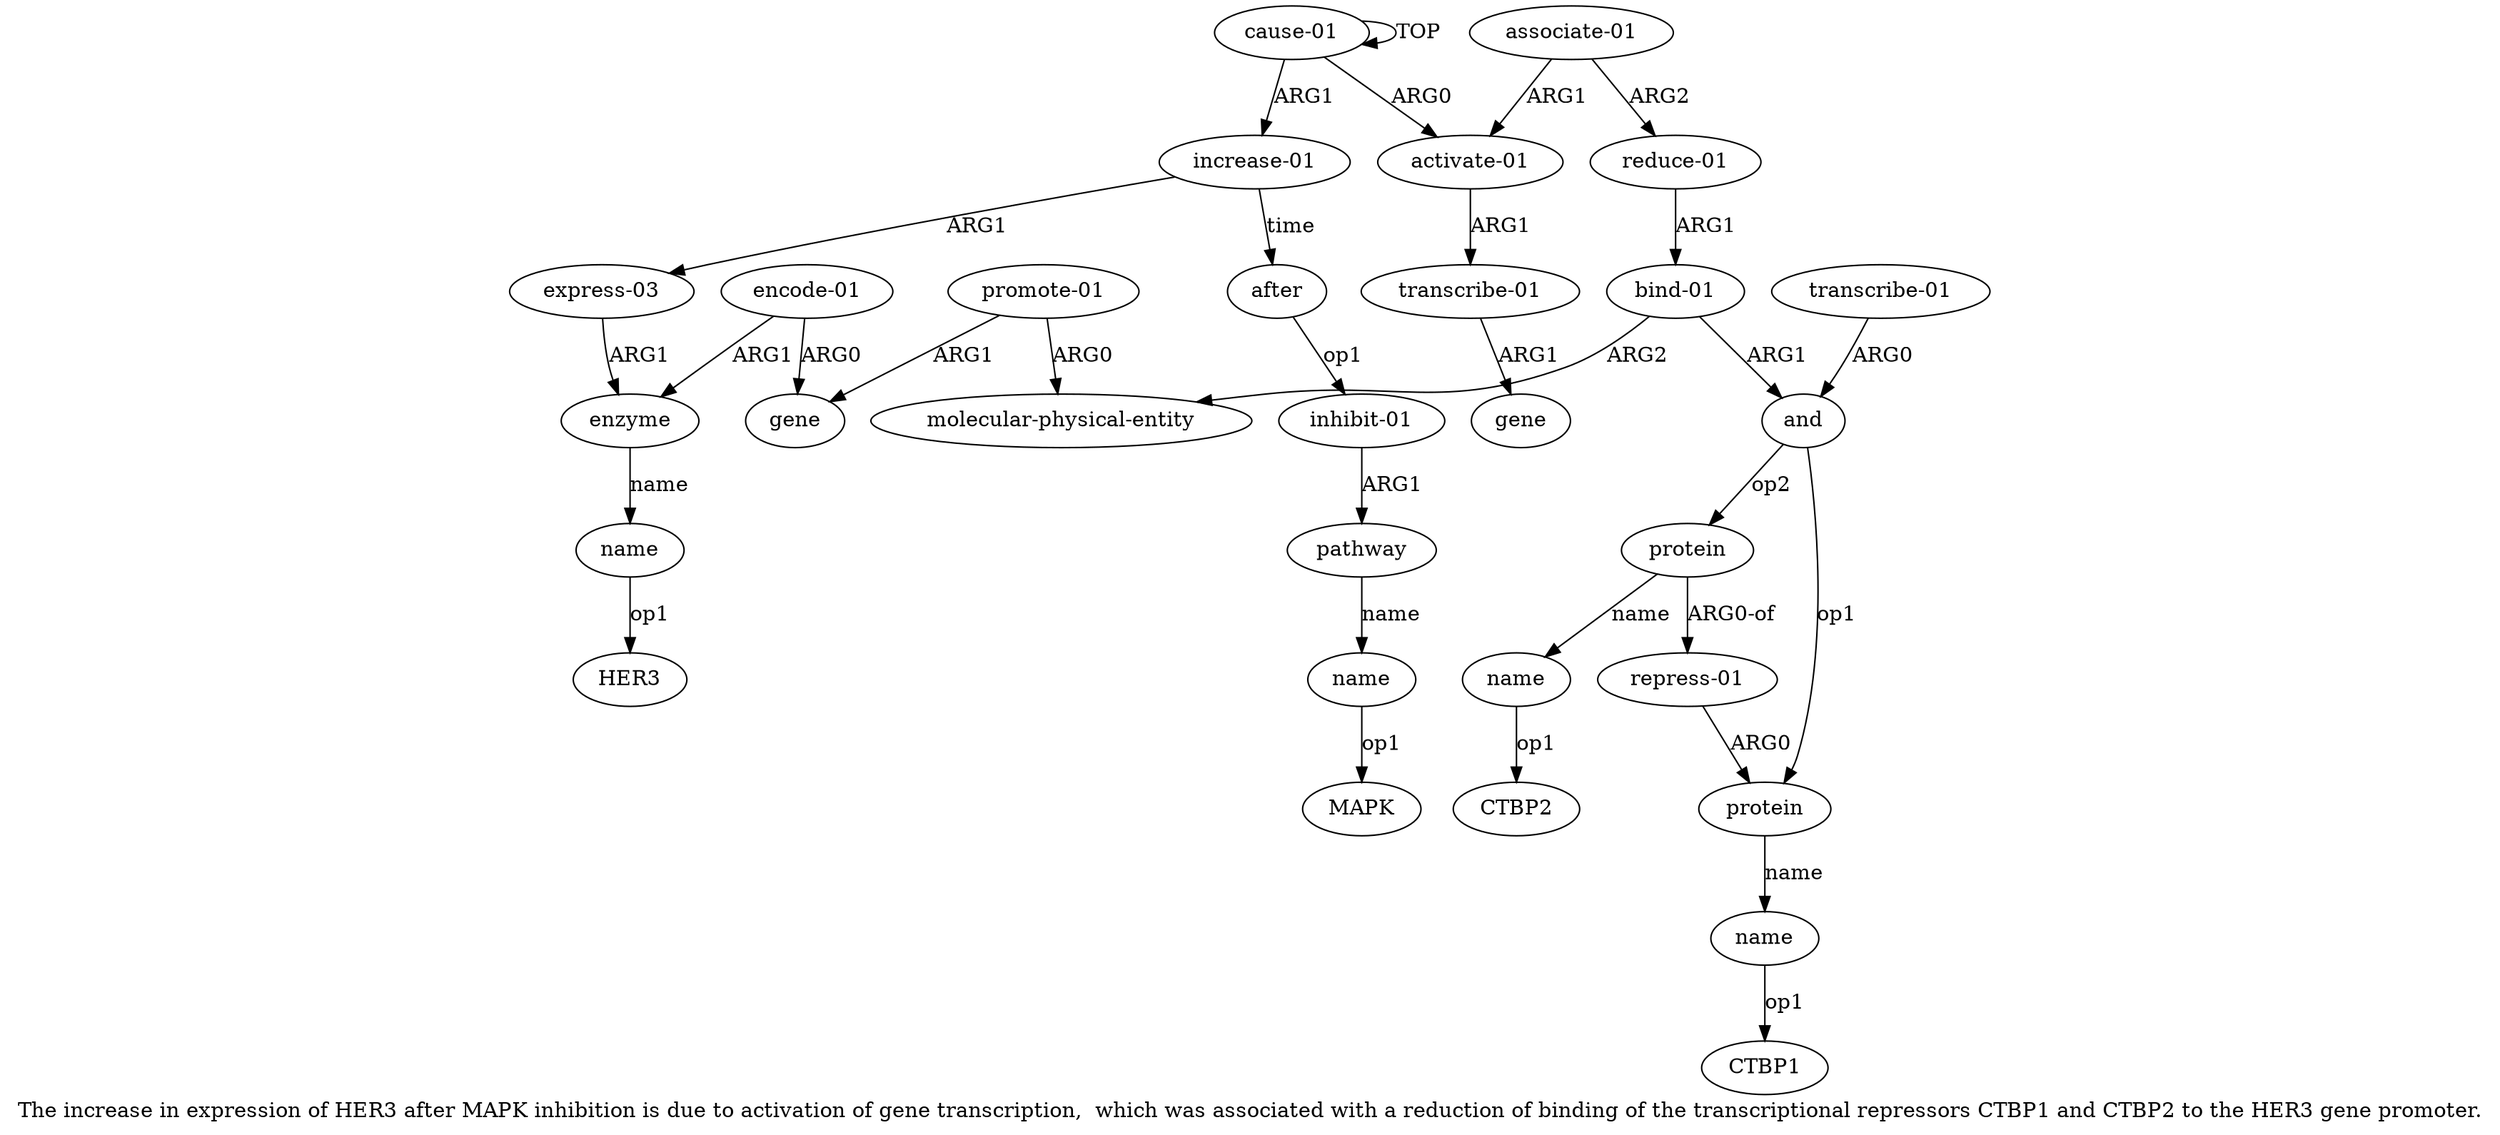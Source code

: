 digraph  {
	graph [label="The increase in expression of HER3 after MAPK inhibition is due to activation of gene transcription,  which was associated with \
a reduction of binding of the transcriptional repressors CTBP1 and CTBP2 to the HER3 gene promoter."];
	node [label="\N"];
	a20	 [color=black,
		gold_ind=20,
		gold_label=enzyme,
		label=enzyme,
		test_ind=20,
		test_label=enzyme];
	a21	 [color=black,
		gold_ind=21,
		gold_label=name,
		label=name,
		test_ind=21,
		test_label=name];
	a20 -> a21 [key=0,
	color=black,
	gold_label=name,
	label=name,
	test_label=name];
"a21 HER3" [color=black,
	gold_ind=-1,
	gold_label=HER3,
	label=HER3,
	test_ind=-1,
	test_label=HER3];
a21 -> "a21 HER3" [key=0,
color=black,
gold_label=op1,
label=op1,
test_label=op1];
a22 [color=black,
gold_ind=22,
gold_label=after,
label=after,
test_ind=22,
test_label=after];
a23 [color=black,
gold_ind=23,
gold_label="inhibit-01",
label="inhibit-01",
test_ind=23,
test_label="inhibit-01"];
a22 -> a23 [key=0,
color=black,
gold_label=op1,
label=op1,
test_label=op1];
a24 [color=black,
gold_ind=24,
gold_label=pathway,
label=pathway,
test_ind=24,
test_label=pathway];
a23 -> a24 [key=0,
color=black,
gold_label=ARG1,
label=ARG1,
test_label=ARG1];
a25 [color=black,
gold_ind=25,
gold_label=name,
label=name,
test_ind=25,
test_label=name];
a24 -> a25 [key=0,
color=black,
gold_label=name,
label=name,
test_label=name];
"a25 MAPK" [color=black,
gold_ind=-1,
gold_label=MAPK,
label=MAPK,
test_ind=-1,
test_label=MAPK];
a25 -> "a25 MAPK" [key=0,
color=black,
gold_label=op1,
label=op1,
test_label=op1];
"a12 CTBP2" [color=black,
gold_ind=-1,
gold_label=CTBP2,
label=CTBP2,
test_ind=-1,
test_label=CTBP2];
a15 [color=black,
gold_ind=15,
gold_label="promote-01",
label="promote-01",
test_ind=15,
test_label="promote-01"];
a14 [color=black,
gold_ind=14,
gold_label="molecular-physical-entity",
label="molecular-physical-entity",
test_ind=14,
test_label="molecular-physical-entity"];
a15 -> a14 [key=0,
color=black,
gold_label=ARG0,
label=ARG0,
test_label=ARG0];
a16 [color=black,
gold_ind=16,
gold_label=gene,
label=gene,
test_ind=16,
test_label=gene];
a15 -> a16 [key=0,
color=black,
gold_label=ARG1,
label=ARG1,
test_label=ARG1];
a17 [color=black,
gold_ind=17,
gold_label="encode-01",
label="encode-01",
test_ind=17,
test_label="encode-01"];
a17 -> a20 [key=0,
color=black,
gold_label=ARG1,
label=ARG1,
test_label=ARG1];
a17 -> a16 [key=0,
color=black,
gold_label=ARG0,
label=ARG0,
test_label=ARG0];
a11 [color=black,
gold_ind=11,
gold_label=protein,
label=protein,
test_ind=11,
test_label=protein];
a10 [color=black,
gold_ind=10,
gold_label="repress-01",
label="repress-01",
test_ind=10,
test_label="repress-01"];
a11 -> a10 [key=0,
color=black,
gold_label="ARG0-of",
label="ARG0-of",
test_label="ARG0-of"];
a12 [color=black,
gold_ind=12,
gold_label=name,
label=name,
test_ind=12,
test_label=name];
a11 -> a12 [key=0,
color=black,
gold_label=name,
label=name,
test_label=name];
a8 [color=black,
gold_ind=8,
gold_label=protein,
label=protein,
test_ind=8,
test_label=protein];
a10 -> a8 [key=0,
color=black,
gold_label=ARG0,
label=ARG0,
test_label=ARG0];
a13 [color=black,
gold_ind=13,
gold_label="transcribe-01",
label="transcribe-01",
test_ind=13,
test_label="transcribe-01"];
a7 [color=black,
gold_ind=7,
gold_label=and,
label=and,
test_ind=7,
test_label=and];
a13 -> a7 [key=0,
color=black,
gold_label=ARG0,
label=ARG0,
test_label=ARG0];
a12 -> "a12 CTBP2" [key=0,
color=black,
gold_label=op1,
label=op1,
test_label=op1];
a19 [color=black,
gold_ind=19,
gold_label="express-03",
label="express-03",
test_ind=19,
test_label="express-03"];
a19 -> a20 [key=0,
color=black,
gold_label=ARG1,
label=ARG1,
test_label=ARG1];
a18 [color=black,
gold_ind=18,
gold_label="increase-01",
label="increase-01",
test_ind=18,
test_label="increase-01"];
a18 -> a22 [key=0,
color=black,
gold_label=time,
label=time,
test_label=time];
a18 -> a19 [key=0,
color=black,
gold_label=ARG1,
label=ARG1,
test_label=ARG1];
a1 [color=black,
gold_ind=1,
gold_label="activate-01",
label="activate-01",
test_ind=1,
test_label="activate-01"];
a2 [color=black,
gold_ind=2,
gold_label="transcribe-01",
label="transcribe-01",
test_ind=2,
test_label="transcribe-01"];
a1 -> a2 [key=0,
color=black,
gold_label=ARG1,
label=ARG1,
test_label=ARG1];
a0 [color=black,
gold_ind=0,
gold_label="cause-01",
label="cause-01",
test_ind=0,
test_label="cause-01"];
a0 -> a18 [key=0,
color=black,
gold_label=ARG1,
label=ARG1,
test_label=ARG1];
a0 -> a1 [key=0,
color=black,
gold_label=ARG0,
label=ARG0,
test_label=ARG0];
a0 -> a0 [key=0,
color=black,
gold_label=TOP,
label=TOP,
test_label=TOP];
a3 [color=black,
gold_ind=3,
gold_label=gene,
label=gene,
test_ind=3,
test_label=gene];
a2 -> a3 [key=0,
color=black,
gold_label=ARG1,
label=ARG1,
test_label=ARG1];
a5 [color=black,
gold_ind=5,
gold_label="reduce-01",
label="reduce-01",
test_ind=5,
test_label="reduce-01"];
a6 [color=black,
gold_ind=6,
gold_label="bind-01",
label="bind-01",
test_ind=6,
test_label="bind-01"];
a5 -> a6 [key=0,
color=black,
gold_label=ARG1,
label=ARG1,
test_label=ARG1];
a4 [color=black,
gold_ind=4,
gold_label="associate-01",
label="associate-01",
test_ind=4,
test_label="associate-01"];
a4 -> a1 [key=0,
color=black,
gold_label=ARG1,
label=ARG1,
test_label=ARG1];
a4 -> a5 [key=0,
color=black,
gold_label=ARG2,
label=ARG2,
test_label=ARG2];
a7 -> a11 [key=0,
color=black,
gold_label=op2,
label=op2,
test_label=op2];
a7 -> a8 [key=0,
color=black,
gold_label=op1,
label=op1,
test_label=op1];
a6 -> a14 [key=0,
color=black,
gold_label=ARG2,
label=ARG2,
test_label=ARG2];
a6 -> a7 [key=0,
color=black,
gold_label=ARG1,
label=ARG1,
test_label=ARG1];
a9 [color=black,
gold_ind=9,
gold_label=name,
label=name,
test_ind=9,
test_label=name];
"a9 CTBP1" [color=black,
gold_ind=-1,
gold_label=CTBP1,
label=CTBP1,
test_ind=-1,
test_label=CTBP1];
a9 -> "a9 CTBP1" [key=0,
color=black,
gold_label=op1,
label=op1,
test_label=op1];
a8 -> a9 [key=0,
color=black,
gold_label=name,
label=name,
test_label=name];
}
